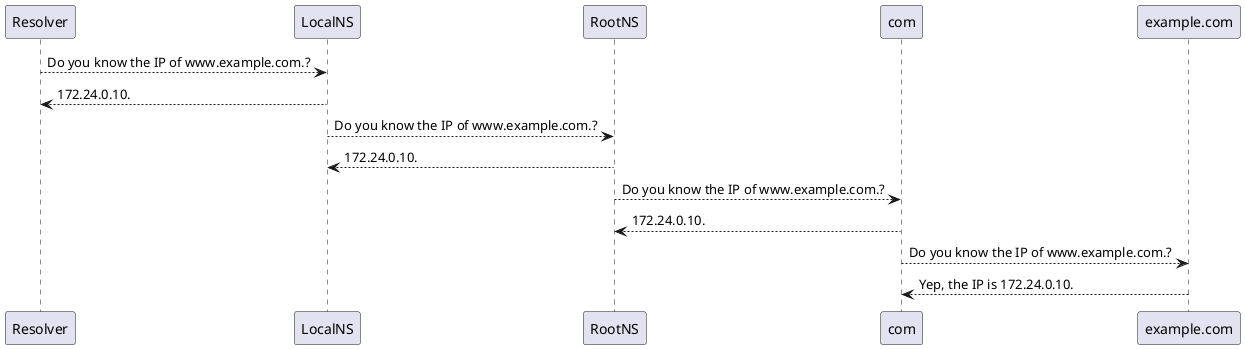 @startuml recursive-query

Resolver --> LocalNS: Do you know the IP of www.example.com.?
Resolver <-- LocalNS: 172.24.0.10.

LocalNS --> RootNS: Do you know the IP of www.example.com.?
LocalNS <-- RootNS: 172.24.0.10.

RootNS --> com: Do you know the IP of www.example.com.?
RootNS <-- com: 172.24.0.10.

com --> example.com: Do you know the IP of www.example.com.?
com <-- example.com: Yep, the IP is 172.24.0.10.

@enduml